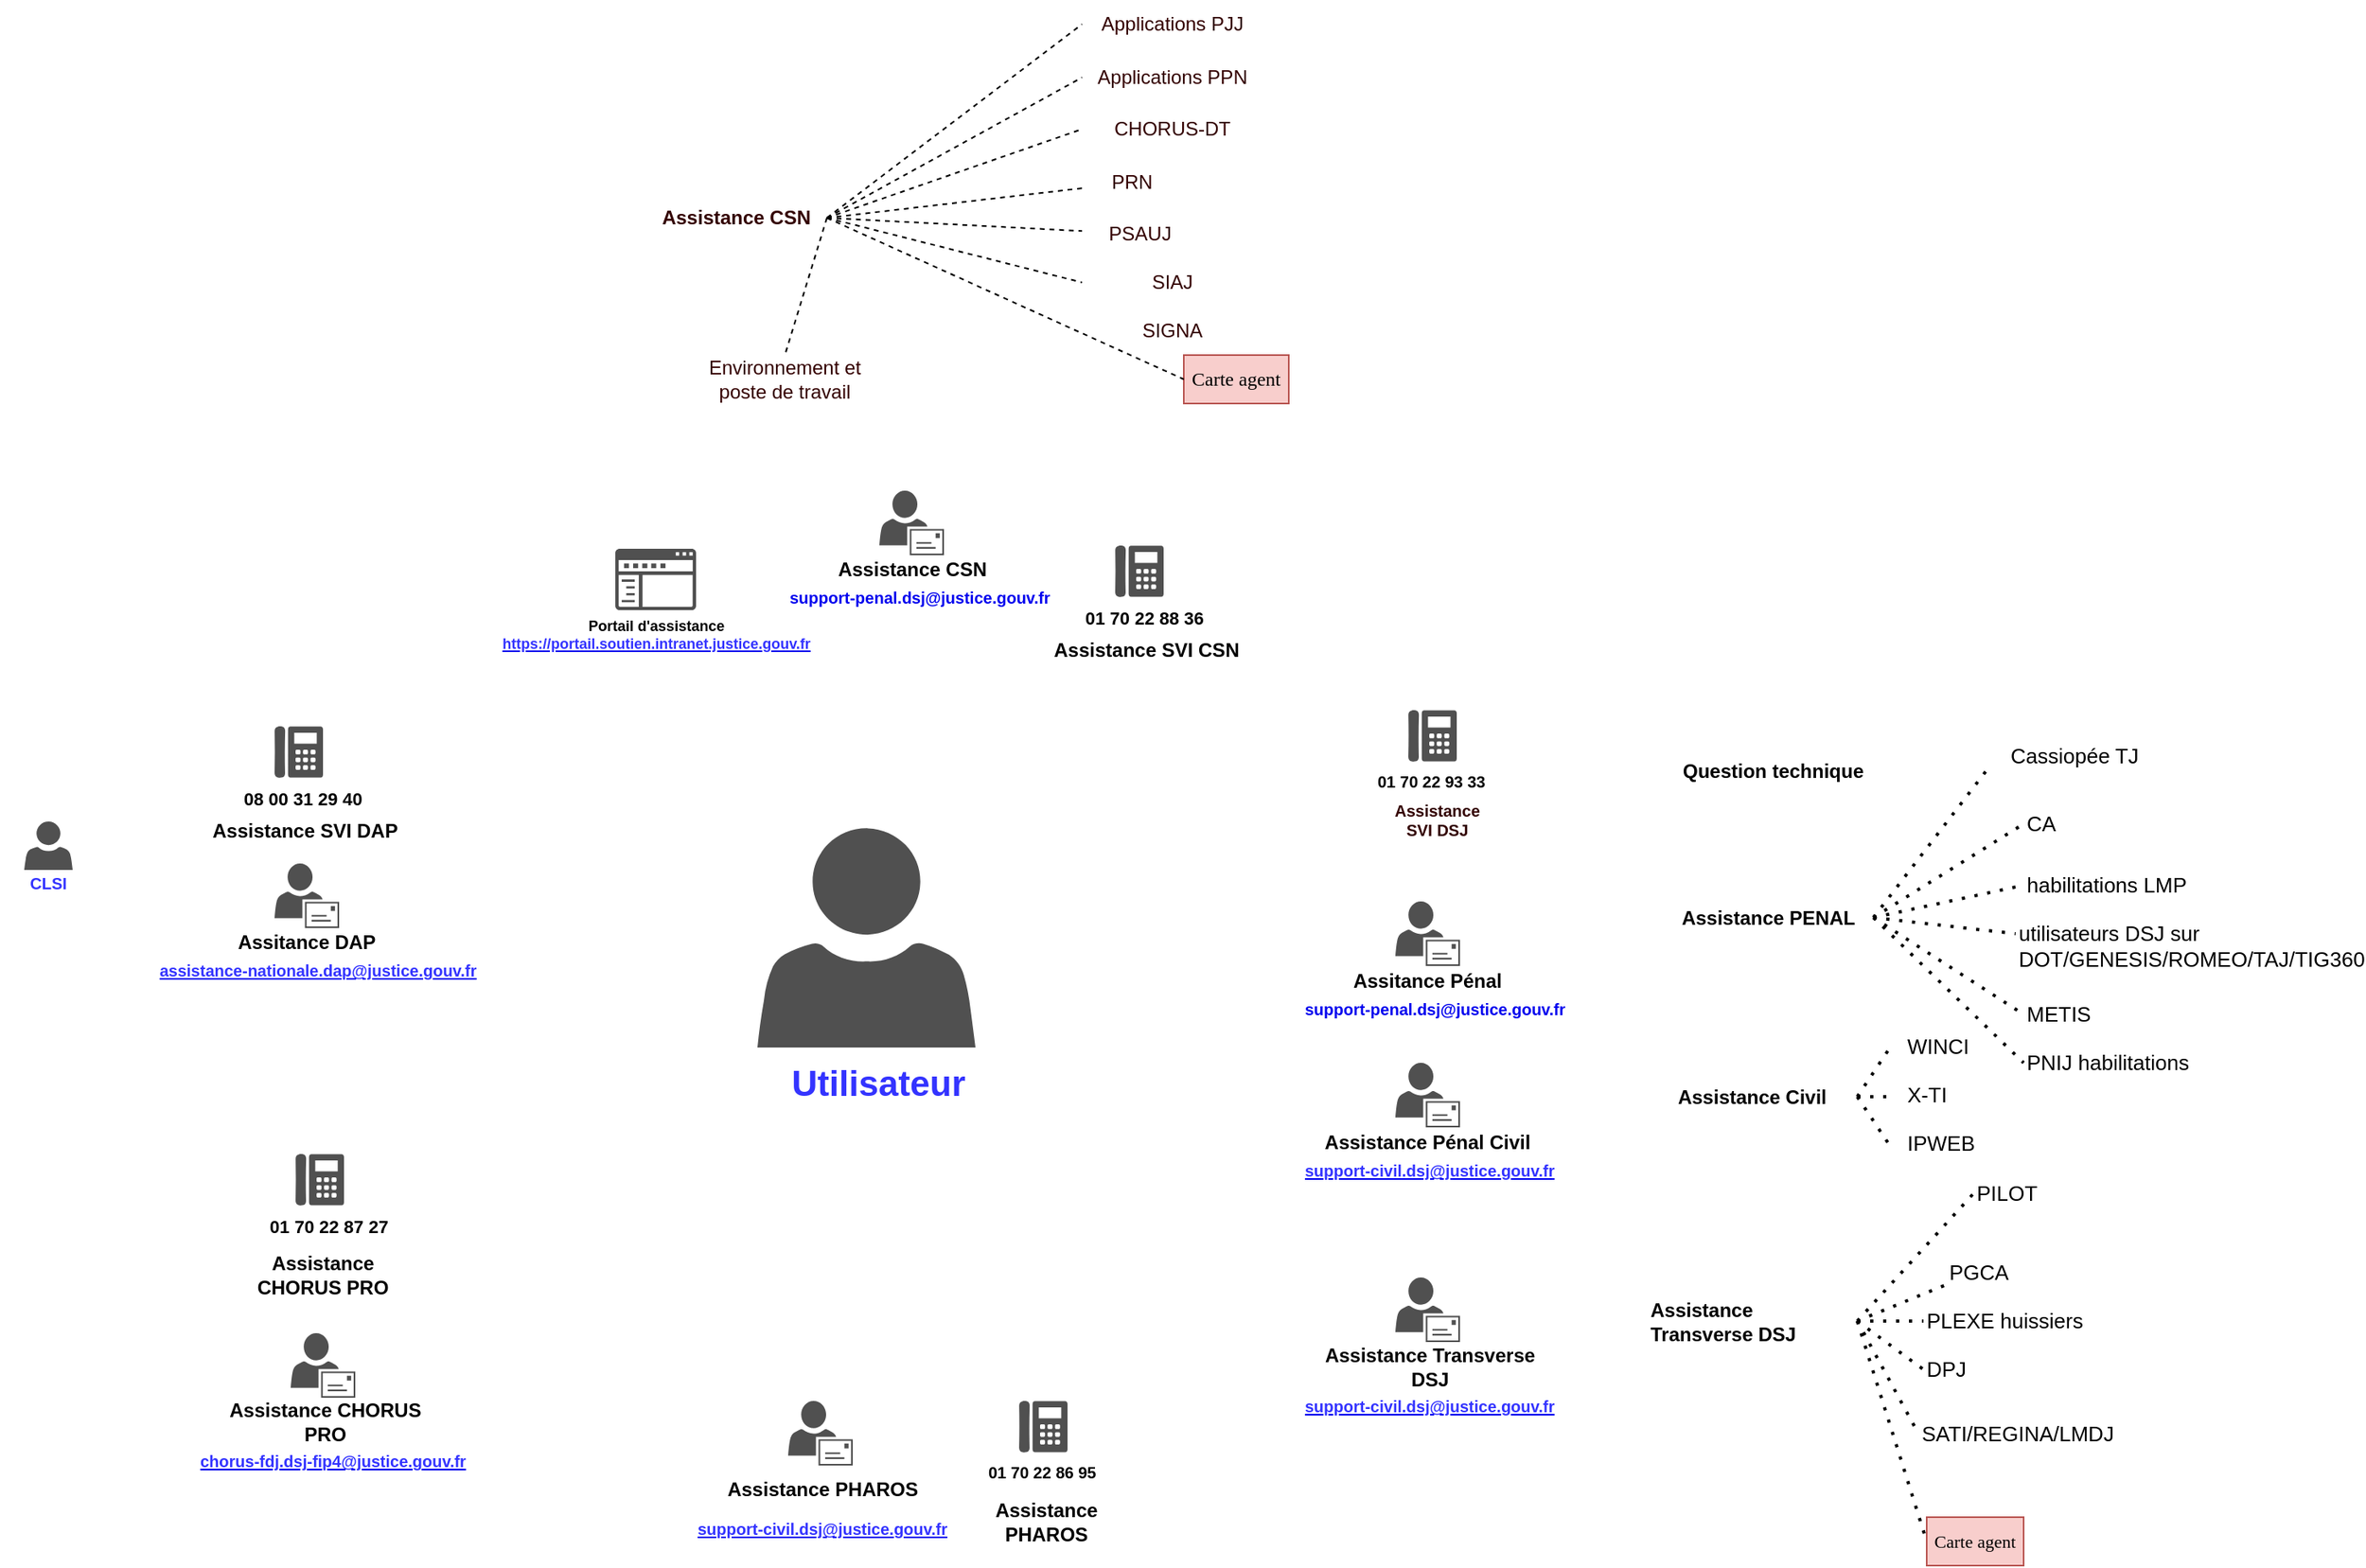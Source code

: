 <mxfile version="17.4.6" type="github" pages="2">
  <diagram id="-Vou4XUjeX-4hRBY_NBF" name="Les canaux de contact du support">
    <mxGraphModel dx="1499" dy="915" grid="1" gridSize="10" guides="1" tooltips="1" connect="1" arrows="1" fold="1" page="1" pageScale="1" pageWidth="1654" pageHeight="1169" math="0" shadow="0">
      <root>
        <mxCell id="0" />
        <mxCell id="1" parent="0" />
        <mxCell id="mwy_mCqO1SVTkrSg8BN7-1" value="Assistance PENAL" style="text;html=1;strokeColor=none;fillColor=none;align=center;verticalAlign=middle;whiteSpace=wrap;rounded=0;fontStyle=1" vertex="1" parent="1">
          <mxGeometry x="1180" y="563.5" width="130" height="30" as="geometry" />
        </mxCell>
        <mxCell id="mwy_mCqO1SVTkrSg8BN7-2" value="&lt;span style=&quot;color: rgb(0, 0, 0); font-family: arial, helvetica, sans-serif; font-size: 13px; font-style: normal; font-weight: 400; letter-spacing: normal; text-align: justify; text-indent: 0px; text-transform: none; word-spacing: 0px; background-color: rgb(255, 255, 255); display: inline; float: none;&quot;&gt;Cassiopée TJ&lt;/span&gt;" style="text;whiteSpace=wrap;html=1;" vertex="1" parent="1">
          <mxGeometry x="1393" y="463.5" width="100" height="30" as="geometry" />
        </mxCell>
        <mxCell id="mwy_mCqO1SVTkrSg8BN7-3" value="&lt;span style=&quot;color: rgb(0, 0, 0); font-family: arial, helvetica, sans-serif; font-size: 13px; font-style: normal; font-weight: 400; letter-spacing: normal; text-align: justify; text-indent: 0px; text-transform: none; word-spacing: 0px; background-color: rgb(255, 255, 255); display: inline; float: none;&quot;&gt;CA&lt;/span&gt;" style="text;whiteSpace=wrap;html=1;" vertex="1" parent="1">
          <mxGeometry x="1403" y="505.5" width="40" height="30" as="geometry" />
        </mxCell>
        <mxCell id="mwy_mCqO1SVTkrSg8BN7-4" value="" style="endArrow=none;dashed=1;html=1;dashPattern=1 3;strokeWidth=2;rounded=0;exitX=1;exitY=0.5;exitDx=0;exitDy=0;" edge="1" parent="1" source="mwy_mCqO1SVTkrSg8BN7-1">
          <mxGeometry width="50" height="50" relative="1" as="geometry">
            <mxPoint x="1343" y="613.5" as="sourcePoint" />
            <mxPoint x="1383" y="483.5" as="targetPoint" />
          </mxGeometry>
        </mxCell>
        <mxCell id="mwy_mCqO1SVTkrSg8BN7-5" value="" style="endArrow=none;dashed=1;html=1;dashPattern=1 3;strokeWidth=2;rounded=0;exitX=1;exitY=0.5;exitDx=0;exitDy=0;entryX=0;entryY=0.5;entryDx=0;entryDy=0;" edge="1" parent="1" source="mwy_mCqO1SVTkrSg8BN7-1" target="mwy_mCqO1SVTkrSg8BN7-3">
          <mxGeometry width="50" height="50" relative="1" as="geometry">
            <mxPoint x="1333" y="508.5" as="sourcePoint" />
            <mxPoint x="1393" y="493.5" as="targetPoint" />
          </mxGeometry>
        </mxCell>
        <mxCell id="mwy_mCqO1SVTkrSg8BN7-6" value="&lt;span style=&quot;color: rgb(0, 0, 0); font-family: arial, helvetica, sans-serif; font-size: 13px; font-style: normal; font-weight: 400; letter-spacing: normal; text-align: justify; text-indent: 0px; text-transform: none; word-spacing: 0px; background-color: rgb(255, 255, 255); display: inline; float: none;&quot;&gt;habilitations LMP&lt;/span&gt;" style="text;whiteSpace=wrap;html=1;" vertex="1" parent="1">
          <mxGeometry x="1403" y="543.5" width="120" height="30" as="geometry" />
        </mxCell>
        <mxCell id="mwy_mCqO1SVTkrSg8BN7-7" value="&lt;span style=&quot;color: rgb(0, 0, 0); font-family: arial, helvetica, sans-serif; font-size: 13px; font-style: normal; font-weight: 400; letter-spacing: normal; text-align: justify; text-indent: 0px; text-transform: none; word-spacing: 0px; background-color: rgb(255, 255, 255); display: inline; float: none;&quot;&gt;METIS&lt;/span&gt;" style="text;whiteSpace=wrap;html=1;" vertex="1" parent="1">
          <mxGeometry x="1403" y="623.5" width="70" height="30" as="geometry" />
        </mxCell>
        <mxCell id="mwy_mCqO1SVTkrSg8BN7-8" value="&lt;span style=&quot;color: rgb(0, 0, 0); font-family: arial, helvetica, sans-serif; font-size: 13px; font-style: normal; font-weight: 400; letter-spacing: normal; text-indent: 0px; text-transform: none; word-spacing: 0px; background-color: rgb(255, 255, 255); display: inline; float: none;&quot;&gt;utilisateurs DSJ sur DOT/GENESIS/ROMEO/TAJ/TIG360&lt;/span&gt;" style="text;whiteSpace=wrap;html=1;align=left;" vertex="1" parent="1">
          <mxGeometry x="1398" y="573.5" width="200" height="30" as="geometry" />
        </mxCell>
        <mxCell id="mwy_mCqO1SVTkrSg8BN7-9" value="&lt;span style=&quot;color: rgb(0, 0, 0); font-family: arial, helvetica, sans-serif; font-size: 13px; font-style: normal; font-weight: 400; letter-spacing: normal; text-align: justify; text-indent: 0px; text-transform: none; word-spacing: 0px; background-color: rgb(255, 255, 255); display: inline; float: none;&quot;&gt;PNIJ habilitations&lt;/span&gt;" style="text;whiteSpace=wrap;html=1;" vertex="1" parent="1">
          <mxGeometry x="1403" y="653.5" width="130" height="30" as="geometry" />
        </mxCell>
        <mxCell id="mwy_mCqO1SVTkrSg8BN7-10" value="" style="endArrow=none;dashed=1;html=1;dashPattern=1 3;strokeWidth=2;rounded=0;entryX=0;entryY=0.5;entryDx=0;entryDy=0;exitX=1;exitY=0.5;exitDx=0;exitDy=0;" edge="1" parent="1" source="mwy_mCqO1SVTkrSg8BN7-1" target="mwy_mCqO1SVTkrSg8BN7-6">
          <mxGeometry width="50" height="50" relative="1" as="geometry">
            <mxPoint x="1303" y="543.5" as="sourcePoint" />
            <mxPoint x="1413" y="530.5" as="targetPoint" />
          </mxGeometry>
        </mxCell>
        <mxCell id="mwy_mCqO1SVTkrSg8BN7-11" value="" style="endArrow=none;dashed=1;html=1;dashPattern=1 3;strokeWidth=2;rounded=0;entryX=0;entryY=0.5;entryDx=0;entryDy=0;exitX=1;exitY=0.5;exitDx=0;exitDy=0;" edge="1" parent="1" source="mwy_mCqO1SVTkrSg8BN7-1" target="mwy_mCqO1SVTkrSg8BN7-8">
          <mxGeometry width="50" height="50" relative="1" as="geometry">
            <mxPoint x="1320" y="538.5" as="sourcePoint" />
            <mxPoint x="1413" y="568.5" as="targetPoint" />
          </mxGeometry>
        </mxCell>
        <mxCell id="mwy_mCqO1SVTkrSg8BN7-12" value="" style="endArrow=none;dashed=1;html=1;dashPattern=1 3;strokeWidth=2;rounded=0;entryX=0;entryY=0.5;entryDx=0;entryDy=0;exitX=1;exitY=0.5;exitDx=0;exitDy=0;" edge="1" parent="1" source="mwy_mCqO1SVTkrSg8BN7-1" target="mwy_mCqO1SVTkrSg8BN7-7">
          <mxGeometry width="50" height="50" relative="1" as="geometry">
            <mxPoint x="1330" y="548.5" as="sourcePoint" />
            <mxPoint x="1423" y="578.5" as="targetPoint" />
          </mxGeometry>
        </mxCell>
        <mxCell id="mwy_mCqO1SVTkrSg8BN7-13" value="" style="endArrow=none;dashed=1;html=1;dashPattern=1 3;strokeWidth=2;rounded=0;entryX=0;entryY=0.5;entryDx=0;entryDy=0;exitX=1;exitY=0.5;exitDx=0;exitDy=0;" edge="1" parent="1" source="mwy_mCqO1SVTkrSg8BN7-1" target="mwy_mCqO1SVTkrSg8BN7-9">
          <mxGeometry width="50" height="50" relative="1" as="geometry">
            <mxPoint x="1313" y="533.5" as="sourcePoint" />
            <mxPoint x="1433" y="588.5" as="targetPoint" />
          </mxGeometry>
        </mxCell>
        <mxCell id="mwy_mCqO1SVTkrSg8BN7-17" value="" style="group" vertex="1" connectable="0" parent="1">
          <mxGeometry x="956" y="568.5" width="170" height="84" as="geometry" />
        </mxCell>
        <mxCell id="mwy_mCqO1SVTkrSg8BN7-18" value="" style="sketch=0;pointerEvents=1;shadow=0;dashed=0;html=1;strokeColor=none;fillColor=#505050;labelPosition=center;verticalLabelPosition=bottom;verticalAlign=top;outlineConnect=0;align=center;shape=mxgraph.office.users.mail_user;" vertex="1" parent="mwy_mCqO1SVTkrSg8BN7-17">
          <mxGeometry x="58" width="40" height="40" as="geometry" />
        </mxCell>
        <mxCell id="mwy_mCqO1SVTkrSg8BN7-19" value="Assitance Pénal" style="text;html=1;strokeColor=none;fillColor=none;align=center;verticalAlign=middle;whiteSpace=wrap;rounded=0;fontStyle=1" vertex="1" parent="mwy_mCqO1SVTkrSg8BN7-17">
          <mxGeometry x="13" y="34" width="130" height="30" as="geometry" />
        </mxCell>
        <mxCell id="mwy_mCqO1SVTkrSg8BN7-20" value="&lt;a href=&quot;mailto:support-penal.dsj@justice.gouv.fr&quot; style=&quot;padding: 0px ; margin: 0px ; text-decoration: none ; font-family: &amp;quot;arial&amp;quot; , &amp;quot;helvetica&amp;quot; , sans-serif ; font-size: 10px ; font-style: normal ; letter-spacing: normal ; text-align: justify ; text-indent: 0px ; text-transform: none ; word-spacing: 0px ; background-color: rgb(255 , 255 , 255)&quot;&gt;support-penal.dsj@justice.gouv.fr&lt;/a&gt;" style="text;whiteSpace=wrap;html=1;fontSize=10;fontStyle=1;fontColor=#330000;" vertex="1" parent="mwy_mCqO1SVTkrSg8BN7-17">
          <mxGeometry y="54" width="170" height="30" as="geometry" />
        </mxCell>
        <mxCell id="mwy_mCqO1SVTkrSg8BN7-21" value="" style="group" vertex="1" connectable="0" parent="1">
          <mxGeometry x="956" y="668.5" width="170" height="84" as="geometry" />
        </mxCell>
        <mxCell id="mwy_mCqO1SVTkrSg8BN7-22" value="" style="sketch=0;pointerEvents=1;shadow=0;dashed=0;html=1;strokeColor=none;fillColor=#505050;labelPosition=center;verticalLabelPosition=bottom;verticalAlign=top;outlineConnect=0;align=center;shape=mxgraph.office.users.mail_user;" vertex="1" parent="mwy_mCqO1SVTkrSg8BN7-21">
          <mxGeometry x="58" width="40" height="40" as="geometry" />
        </mxCell>
        <mxCell id="mwy_mCqO1SVTkrSg8BN7-23" value="Assistance Pénal Civil" style="text;html=1;strokeColor=none;fillColor=none;align=center;verticalAlign=middle;whiteSpace=wrap;rounded=0;fontStyle=1" vertex="1" parent="mwy_mCqO1SVTkrSg8BN7-21">
          <mxGeometry x="13" y="34" width="130" height="30" as="geometry" />
        </mxCell>
        <mxCell id="mwy_mCqO1SVTkrSg8BN7-24" value="&lt;a href=&quot;mailto:support-civil.dsj@justice.gouv.fr&quot; style=&quot;padding: 0px ; margin: 0px ; font-family: &amp;#34;arial&amp;#34; , &amp;#34;helvetica&amp;#34; , sans-serif ; text-align: justify ; background-color: rgb(255 , 255 , 255)&quot;&gt;&lt;font style=&quot;font-size: 10px&quot; color=&quot;#3333ff&quot;&gt;support-civil.dsj@justice.gouv.fr&lt;/font&gt;&lt;/a&gt;" style="text;whiteSpace=wrap;html=1;fontSize=10;fontStyle=1;fontColor=#330000;" vertex="1" parent="mwy_mCqO1SVTkrSg8BN7-21">
          <mxGeometry y="54" width="170" height="30" as="geometry" />
        </mxCell>
        <mxCell id="mwy_mCqO1SVTkrSg8BN7-36" value="Assistance Transverse DSJ" style="text;html=1;strokeColor=none;fillColor=none;align=left;verticalAlign=middle;whiteSpace=wrap;rounded=0;fontStyle=1" vertex="1" parent="1">
          <mxGeometry x="1170" y="813.5" width="130" height="30" as="geometry" />
        </mxCell>
        <mxCell id="mwy_mCqO1SVTkrSg8BN7-37" value="&lt;span style=&quot;color: rgb(0 , 0 , 0) ; font-family: &amp;#34;arial&amp;#34; , &amp;#34;helvetica&amp;#34; , sans-serif ; font-size: 13px ; font-style: normal ; font-weight: 400 ; letter-spacing: normal ; text-align: justify ; text-indent: 0px ; text-transform: none ; word-spacing: 0px ; background-color: rgb(255 , 255 , 255) ; display: inline ; float: none&quot;&gt;PILOT&lt;/span&gt;" style="text;whiteSpace=wrap;html=1;fontSize=11;fontColor=#3333FF;" vertex="1" parent="1">
          <mxGeometry x="1371.5" y="735" width="94" height="30" as="geometry" />
        </mxCell>
        <mxCell id="mwy_mCqO1SVTkrSg8BN7-38" value="&lt;span style=&quot;color: rgb(0, 0, 0); font-family: arial, helvetica, sans-serif; font-size: 13px; font-style: normal; font-weight: 400; letter-spacing: normal; text-indent: 0px; text-transform: none; word-spacing: 0px; background-color: rgb(255, 255, 255); display: inline; float: none;&quot;&gt;PGCA&lt;/span&gt;" style="text;whiteSpace=wrap;html=1;fontSize=11;fontColor=#3333FF;align=left;" vertex="1" parent="1">
          <mxGeometry x="1355" y="783.5" width="55" height="30" as="geometry" />
        </mxCell>
        <mxCell id="mwy_mCqO1SVTkrSg8BN7-39" value="&lt;span style=&quot;color: rgb(0, 0, 0); font-family: arial, helvetica, sans-serif; font-size: 13px; font-style: normal; font-weight: 400; letter-spacing: normal; text-indent: 0px; text-transform: none; word-spacing: 0px; background-color: rgb(255, 255, 255); display: inline; float: none;&quot;&gt;PLEXE huissiers&lt;/span&gt;" style="text;whiteSpace=wrap;html=1;fontSize=11;fontColor=#3333FF;align=left;" vertex="1" parent="1">
          <mxGeometry x="1341" y="813.5" width="177" height="30" as="geometry" />
        </mxCell>
        <mxCell id="mwy_mCqO1SVTkrSg8BN7-40" value="&lt;span style=&quot;color: rgb(0, 0, 0); font-family: arial, helvetica, sans-serif; font-size: 13px; font-style: normal; font-weight: 400; letter-spacing: normal; text-indent: 0px; text-transform: none; word-spacing: 0px; background-color: rgb(255, 255, 255); display: inline; float: none;&quot;&gt;DPJ&lt;/span&gt;" style="text;whiteSpace=wrap;html=1;fontSize=11;fontColor=#3333FF;align=left;" vertex="1" parent="1">
          <mxGeometry x="1341" y="843.5" width="104" height="30" as="geometry" />
        </mxCell>
        <mxCell id="mwy_mCqO1SVTkrSg8BN7-41" value="&lt;span style=&quot;color: rgb(0, 0, 0); font-family: arial, helvetica, sans-serif; font-size: 13px; font-style: normal; font-weight: 400; letter-spacing: normal; text-indent: 0px; text-transform: none; word-spacing: 0px; background-color: rgb(255, 255, 255); display: inline; float: none;&quot;&gt;SATI/REGINA/LMDJ&lt;/span&gt;" style="text;whiteSpace=wrap;html=1;fontSize=11;fontColor=#3333FF;align=left;" vertex="1" parent="1">
          <mxGeometry x="1338" y="883.5" width="137" height="30" as="geometry" />
        </mxCell>
        <mxCell id="mwy_mCqO1SVTkrSg8BN7-42" value="" style="endArrow=none;dashed=1;html=1;dashPattern=1 3;strokeWidth=2;rounded=0;entryX=0;entryY=0.5;entryDx=0;entryDy=0;exitX=1;exitY=0.5;exitDx=0;exitDy=0;align=left;" edge="1" parent="1" source="mwy_mCqO1SVTkrSg8BN7-36" target="mwy_mCqO1SVTkrSg8BN7-37">
          <mxGeometry width="50" height="50" relative="1" as="geometry">
            <mxPoint x="1285" y="638.5" as="sourcePoint" />
            <mxPoint x="1341.0" y="758.5" as="targetPoint" />
          </mxGeometry>
        </mxCell>
        <mxCell id="mwy_mCqO1SVTkrSg8BN7-43" value="" style="endArrow=none;dashed=1;html=1;dashPattern=1 3;strokeWidth=2;rounded=0;entryX=0;entryY=0.75;entryDx=0;entryDy=0;exitX=1;exitY=0.5;exitDx=0;exitDy=0;align=left;" edge="1" parent="1" source="mwy_mCqO1SVTkrSg8BN7-36" target="mwy_mCqO1SVTkrSg8BN7-38">
          <mxGeometry width="50" height="50" relative="1" as="geometry">
            <mxPoint x="1310" y="828.5" as="sourcePoint" />
            <mxPoint x="1351" y="768.5" as="targetPoint" />
          </mxGeometry>
        </mxCell>
        <mxCell id="mwy_mCqO1SVTkrSg8BN7-44" value="" style="endArrow=none;dashed=1;html=1;dashPattern=1 3;strokeWidth=2;rounded=0;entryX=0;entryY=0.5;entryDx=0;entryDy=0;exitX=1;exitY=0.5;exitDx=0;exitDy=0;align=left;" edge="1" parent="1" source="mwy_mCqO1SVTkrSg8BN7-36" target="mwy_mCqO1SVTkrSg8BN7-39">
          <mxGeometry width="50" height="50" relative="1" as="geometry">
            <mxPoint x="1310" y="828.5" as="sourcePoint" />
            <mxPoint x="1341" y="828.5" as="targetPoint" />
          </mxGeometry>
        </mxCell>
        <mxCell id="mwy_mCqO1SVTkrSg8BN7-45" value="" style="endArrow=none;dashed=1;html=1;dashPattern=1 3;strokeWidth=2;rounded=0;entryX=0;entryY=0.5;entryDx=0;entryDy=0;exitX=1;exitY=0.5;exitDx=0;exitDy=0;align=left;" edge="1" parent="1" source="mwy_mCqO1SVTkrSg8BN7-36" target="mwy_mCqO1SVTkrSg8BN7-40">
          <mxGeometry width="50" height="50" relative="1" as="geometry">
            <mxPoint x="1320" y="838.5" as="sourcePoint" />
            <mxPoint x="1361" y="816" as="targetPoint" />
          </mxGeometry>
        </mxCell>
        <mxCell id="mwy_mCqO1SVTkrSg8BN7-46" value="" style="endArrow=none;dashed=1;html=1;dashPattern=1 3;strokeWidth=2;rounded=0;entryX=0;entryY=0.5;entryDx=0;entryDy=0;exitX=1;exitY=0.5;exitDx=0;exitDy=0;align=left;" edge="1" parent="1" source="mwy_mCqO1SVTkrSg8BN7-36" target="mwy_mCqO1SVTkrSg8BN7-41">
          <mxGeometry width="50" height="50" relative="1" as="geometry">
            <mxPoint x="1330" y="848.5" as="sourcePoint" />
            <mxPoint x="1371" y="826" as="targetPoint" />
          </mxGeometry>
        </mxCell>
        <mxCell id="mwy_mCqO1SVTkrSg8BN7-47" value="Assistance &lt;br&gt;PHAROS" style="text;html=1;strokeColor=none;fillColor=none;align=center;verticalAlign=middle;whiteSpace=wrap;rounded=0;fontStyle=1" vertex="1" parent="1">
          <mxGeometry x="733" y="938" width="130" height="30" as="geometry" />
        </mxCell>
        <mxCell id="mwy_mCqO1SVTkrSg8BN7-62" value="" style="group" vertex="1" connectable="0" parent="1">
          <mxGeometry x="760" y="878" width="80" height="50" as="geometry" />
        </mxCell>
        <mxCell id="mwy_mCqO1SVTkrSg8BN7-63" value="" style="sketch=0;pointerEvents=1;shadow=0;dashed=0;html=1;strokeColor=none;fillColor=#505050;labelPosition=center;verticalLabelPosition=bottom;verticalAlign=top;outlineConnect=0;align=center;shape=mxgraph.office.devices.phone_digital;" vertex="1" parent="mwy_mCqO1SVTkrSg8BN7-62">
          <mxGeometry x="21" width="30" height="32" as="geometry" />
        </mxCell>
        <mxCell id="mwy_mCqO1SVTkrSg8BN7-64" value="&lt;div style=&quot;text-align: center&quot;&gt;&lt;span style=&quot;background-color: rgb(255 , 255 , 255) ; font-family: &amp;#34;arial&amp;#34; , &amp;#34;helvetica&amp;#34; , sans-serif&quot;&gt;01 70 22 86 95&lt;/span&gt;&lt;/div&gt;" style="text;whiteSpace=wrap;html=1;fontSize=10;fontStyle=1" vertex="1" parent="mwy_mCqO1SVTkrSg8BN7-62">
          <mxGeometry y="32" width="80" height="18" as="geometry" />
        </mxCell>
        <mxCell id="mwy_mCqO1SVTkrSg8BN7-66" value="" style="group" vertex="1" connectable="0" parent="1">
          <mxGeometry x="269" y="460" width="130" height="90" as="geometry" />
        </mxCell>
        <mxCell id="mwy_mCqO1SVTkrSg8BN7-33" value="" style="group" vertex="1" connectable="0" parent="mwy_mCqO1SVTkrSg8BN7-66">
          <mxGeometry x="30" width="80" height="50" as="geometry" />
        </mxCell>
        <mxCell id="mwy_mCqO1SVTkrSg8BN7-34" value="" style="sketch=0;pointerEvents=1;shadow=0;dashed=0;html=1;strokeColor=none;fillColor=#505050;labelPosition=center;verticalLabelPosition=bottom;verticalAlign=top;outlineConnect=0;align=center;shape=mxgraph.office.devices.phone_digital;" vertex="1" parent="mwy_mCqO1SVTkrSg8BN7-33">
          <mxGeometry x="21" width="30" height="32" as="geometry" />
        </mxCell>
        <mxCell id="mwy_mCqO1SVTkrSg8BN7-35" value="&lt;strong style=&quot;padding: 0px ; margin: 0px ; font-family: &amp;#34;arial&amp;#34; , &amp;#34;helvetica&amp;#34; , sans-serif ; text-align: justify ; background-color: rgb(255 , 255 , 255)&quot;&gt;&lt;font style=&quot;font-size: 11px&quot;&gt;08 00 31 29 40&lt;/font&gt;&lt;/strong&gt;" style="text;whiteSpace=wrap;html=1;fontSize=10;fontStyle=1" vertex="1" parent="mwy_mCqO1SVTkrSg8BN7-33">
          <mxGeometry y="32" width="80" height="18" as="geometry" />
        </mxCell>
        <mxCell id="mwy_mCqO1SVTkrSg8BN7-65" value="Assistance SVI DAP" style="text;html=1;strokeColor=none;fillColor=none;align=center;verticalAlign=middle;whiteSpace=wrap;rounded=0;fontStyle=1" vertex="1" parent="mwy_mCqO1SVTkrSg8BN7-66">
          <mxGeometry x="5" y="50" width="130" height="30" as="geometry" />
        </mxCell>
        <mxCell id="mwy_mCqO1SVTkrSg8BN7-68" value="" style="group" vertex="1" connectable="0" parent="1">
          <mxGeometry x="1001" y="450" width="80" height="83" as="geometry" />
        </mxCell>
        <mxCell id="mwy_mCqO1SVTkrSg8BN7-14" value="" style="group" vertex="1" connectable="0" parent="mwy_mCqO1SVTkrSg8BN7-68">
          <mxGeometry width="80" height="50" as="geometry" />
        </mxCell>
        <mxCell id="mwy_mCqO1SVTkrSg8BN7-15" value="" style="sketch=0;pointerEvents=1;shadow=0;dashed=0;html=1;strokeColor=none;fillColor=#505050;labelPosition=center;verticalLabelPosition=bottom;verticalAlign=top;outlineConnect=0;align=center;shape=mxgraph.office.devices.phone_digital;" vertex="1" parent="mwy_mCqO1SVTkrSg8BN7-14">
          <mxGeometry x="21" width="30" height="32" as="geometry" />
        </mxCell>
        <mxCell id="mwy_mCqO1SVTkrSg8BN7-16" value="&lt;span style=&quot;color: rgb(0, 0, 0); font-family: arial, helvetica, sans-serif; font-size: 10px; font-style: normal; letter-spacing: normal; text-align: justify; text-indent: 0px; text-transform: none; word-spacing: 0px; background-color: rgb(255, 255, 255); display: inline; float: none;&quot;&gt;01 70 22 93 33&lt;/span&gt;" style="text;whiteSpace=wrap;html=1;fontSize=10;fontStyle=1" vertex="1" parent="mwy_mCqO1SVTkrSg8BN7-14">
          <mxGeometry y="32" width="80" height="18" as="geometry" />
        </mxCell>
        <mxCell id="mwy_mCqO1SVTkrSg8BN7-67" value="Assistance SVI DSJ" style="text;html=1;strokeColor=none;fillColor=none;align=center;verticalAlign=middle;whiteSpace=wrap;rounded=0;fontSize=10;fontColor=#330000;fontStyle=1" vertex="1" parent="mwy_mCqO1SVTkrSg8BN7-68">
          <mxGeometry x="9" y="53" width="60" height="30" as="geometry" />
        </mxCell>
        <mxCell id="mwy_mCqO1SVTkrSg8BN7-74" value="" style="group" vertex="1" connectable="0" parent="1">
          <mxGeometry x="956" y="801.5" width="170" height="97" as="geometry" />
        </mxCell>
        <mxCell id="mwy_mCqO1SVTkrSg8BN7-57" value="" style="sketch=0;pointerEvents=1;shadow=0;dashed=0;html=1;strokeColor=none;fillColor=#505050;labelPosition=center;verticalLabelPosition=bottom;verticalAlign=top;outlineConnect=0;align=center;shape=mxgraph.office.users.mail_user;" vertex="1" parent="mwy_mCqO1SVTkrSg8BN7-74">
          <mxGeometry x="58" width="40" height="40" as="geometry" />
        </mxCell>
        <mxCell id="mwy_mCqO1SVTkrSg8BN7-58" value="Assistance Transverse DSJ" style="text;html=1;strokeColor=none;fillColor=none;align=center;verticalAlign=middle;whiteSpace=wrap;rounded=0;fontStyle=1" vertex="1" parent="mwy_mCqO1SVTkrSg8BN7-74">
          <mxGeometry x="6" y="40" width="147" height="30" as="geometry" />
        </mxCell>
        <mxCell id="mwy_mCqO1SVTkrSg8BN7-59" value="&lt;a href=&quot;mailto:support-civil.dsj@justice.gouv.fr&quot; style=&quot;padding: 0px ; margin: 0px ; font-family: &amp;quot;arial&amp;quot; , &amp;quot;helvetica&amp;quot; , sans-serif ; text-align: justify ; background-color: rgb(255 , 255 , 255)&quot;&gt;&lt;font style=&quot;font-size: 10px&quot; color=&quot;#3333ff&quot;&gt;support-civil.dsj@justice.gouv.fr&lt;/font&gt;&lt;/a&gt;" style="text;whiteSpace=wrap;html=1;fontSize=10;fontStyle=1;fontColor=#330000;" vertex="1" parent="mwy_mCqO1SVTkrSg8BN7-74">
          <mxGeometry y="67" width="170" height="30" as="geometry" />
        </mxCell>
        <mxCell id="mwy_mCqO1SVTkrSg8BN7-81" value="" style="group" vertex="1" connectable="0" parent="1">
          <mxGeometry x="580" y="878" width="170" height="97" as="geometry" />
        </mxCell>
        <mxCell id="mwy_mCqO1SVTkrSg8BN7-82" value="" style="sketch=0;pointerEvents=1;shadow=0;dashed=0;html=1;strokeColor=none;fillColor=#505050;labelPosition=center;verticalLabelPosition=bottom;verticalAlign=top;outlineConnect=0;align=center;shape=mxgraph.office.users.mail_user;" vertex="1" parent="mwy_mCqO1SVTkrSg8BN7-81">
          <mxGeometry x="58" width="40" height="40" as="geometry" />
        </mxCell>
        <mxCell id="mwy_mCqO1SVTkrSg8BN7-83" value="Assistance PHAROS" style="text;html=1;strokeColor=none;fillColor=none;align=center;verticalAlign=middle;whiteSpace=wrap;rounded=0;fontStyle=1" vertex="1" parent="mwy_mCqO1SVTkrSg8BN7-81">
          <mxGeometry x="6" y="40" width="147" height="30" as="geometry" />
        </mxCell>
        <mxCell id="mwy_mCqO1SVTkrSg8BN7-84" value="&lt;a href=&quot;mailto:support-civil.dsj@justice.gouv.fr&quot; style=&quot;padding: 0px ; margin: 0px ; font-family: &amp;quot;arial&amp;quot; , &amp;quot;helvetica&amp;quot; , sans-serif ; text-align: justify ; background-color: rgb(255 , 255 , 255)&quot;&gt;&lt;font style=&quot;font-size: 10px&quot; color=&quot;#3333ff&quot;&gt;support-civil.dsj@justice.gouv.fr&lt;/font&gt;&lt;/a&gt;" style="text;whiteSpace=wrap;html=1;fontSize=10;fontStyle=1;fontColor=#330000;" vertex="1" parent="mwy_mCqO1SVTkrSg8BN7-81">
          <mxGeometry y="67" width="170" height="30" as="geometry" />
        </mxCell>
        <mxCell id="mwy_mCqO1SVTkrSg8BN7-85" value="Assistance &lt;br&gt;CHORUS PRO" style="text;html=1;strokeColor=none;fillColor=none;align=center;verticalAlign=middle;whiteSpace=wrap;rounded=0;fontStyle=1" vertex="1" parent="1">
          <mxGeometry x="285" y="785" width="130" height="30" as="geometry" />
        </mxCell>
        <mxCell id="mwy_mCqO1SVTkrSg8BN7-86" value="" style="group" vertex="1" connectable="0" parent="1">
          <mxGeometry x="312" y="725" width="80" height="50" as="geometry" />
        </mxCell>
        <mxCell id="mwy_mCqO1SVTkrSg8BN7-87" value="" style="sketch=0;pointerEvents=1;shadow=0;dashed=0;html=1;strokeColor=none;fillColor=#505050;labelPosition=center;verticalLabelPosition=bottom;verticalAlign=top;outlineConnect=0;align=center;shape=mxgraph.office.devices.phone_digital;" vertex="1" parent="mwy_mCqO1SVTkrSg8BN7-86">
          <mxGeometry x="21" width="30" height="32" as="geometry" />
        </mxCell>
        <mxCell id="mwy_mCqO1SVTkrSg8BN7-88" value="&lt;div style=&quot;text-align: center&quot;&gt;&lt;span style=&quot;font-family: &amp;#34;arial&amp;#34; , &amp;#34;helvetica&amp;#34; , sans-serif ; text-align: justify ; background-color: rgb(255 , 255 , 255)&quot;&gt;&lt;font style=&quot;font-size: 11px&quot;&gt;&amp;nbsp;01 70 22 87 27&lt;/font&gt;&lt;/span&gt;&lt;br&gt;&lt;/div&gt;" style="text;whiteSpace=wrap;html=1;fontSize=10;fontStyle=1" vertex="1" parent="mwy_mCqO1SVTkrSg8BN7-86">
          <mxGeometry y="32" width="80" height="18" as="geometry" />
        </mxCell>
        <mxCell id="mwy_mCqO1SVTkrSg8BN7-89" value="" style="group" vertex="1" connectable="0" parent="1">
          <mxGeometry x="272" y="836" width="170" height="97" as="geometry" />
        </mxCell>
        <mxCell id="mwy_mCqO1SVTkrSg8BN7-90" value="" style="sketch=0;pointerEvents=1;shadow=0;dashed=0;html=1;strokeColor=none;fillColor=#505050;labelPosition=center;verticalLabelPosition=bottom;verticalAlign=top;outlineConnect=0;align=center;shape=mxgraph.office.users.mail_user;" vertex="1" parent="mwy_mCqO1SVTkrSg8BN7-89">
          <mxGeometry x="58" width="40" height="40" as="geometry" />
        </mxCell>
        <mxCell id="mwy_mCqO1SVTkrSg8BN7-91" value="Assistance CHORUS PRO" style="text;html=1;strokeColor=none;fillColor=none;align=center;verticalAlign=middle;whiteSpace=wrap;rounded=0;fontStyle=1" vertex="1" parent="mwy_mCqO1SVTkrSg8BN7-89">
          <mxGeometry x="6" y="40" width="147" height="30" as="geometry" />
        </mxCell>
        <mxCell id="mwy_mCqO1SVTkrSg8BN7-92" value="&lt;a href=&quot;mailto:chorus-fdj.dsj-fip4@justice.gouv.fr&quot; style=&quot;padding: 0px ; margin: 0px ; font-family: &amp;#34;arial&amp;#34; , &amp;#34;helvetica&amp;#34; , sans-serif ; text-align: justify ; background-color: rgb(255 , 255 , 255)&quot;&gt;&lt;font style=&quot;font-size: 10px&quot; color=&quot;#3333ff&quot;&gt;chorus-fdj.dsj-fip4@justice.gouv.fr&lt;/font&gt;&lt;/a&gt;" style="text;whiteSpace=wrap;html=1;fontSize=10;fontStyle=1;fontColor=#330000;" vertex="1" parent="mwy_mCqO1SVTkrSg8BN7-89">
          <mxGeometry y="67" width="170" height="30" as="geometry" />
        </mxCell>
        <mxCell id="3A2ubODY8YWS0dt1VzzE-1" value="" style="group" vertex="1" connectable="0" parent="1">
          <mxGeometry x="789.5" y="348" width="130" height="90" as="geometry" />
        </mxCell>
        <mxCell id="3A2ubODY8YWS0dt1VzzE-2" value="" style="group" vertex="1" connectable="0" parent="3A2ubODY8YWS0dt1VzzE-1">
          <mxGeometry x="30" width="80" height="50" as="geometry" />
        </mxCell>
        <mxCell id="3A2ubODY8YWS0dt1VzzE-3" value="" style="sketch=0;pointerEvents=1;shadow=0;dashed=0;html=1;strokeColor=none;fillColor=#505050;labelPosition=center;verticalLabelPosition=bottom;verticalAlign=top;outlineConnect=0;align=center;shape=mxgraph.office.devices.phone_digital;" vertex="1" parent="3A2ubODY8YWS0dt1VzzE-2">
          <mxGeometry x="21" width="30" height="32" as="geometry" />
        </mxCell>
        <mxCell id="3A2ubODY8YWS0dt1VzzE-4" value="&lt;span style=&quot;font-family: &amp;#34;arial&amp;#34; , &amp;#34;helvetica&amp;#34; , sans-serif ; text-align: justify ; background-color: rgb(255 , 255 , 255)&quot;&gt;&lt;font style=&quot;font-size: 11px&quot;&gt;01 70 22 88 36&lt;/font&gt;&lt;/span&gt;" style="text;whiteSpace=wrap;html=1;fontSize=10;fontStyle=1" vertex="1" parent="3A2ubODY8YWS0dt1VzzE-2">
          <mxGeometry y="32" width="80" height="18" as="geometry" />
        </mxCell>
        <mxCell id="3A2ubODY8YWS0dt1VzzE-5" value="Assistance SVI CSN" style="text;html=1;strokeColor=none;fillColor=none;align=center;verticalAlign=middle;whiteSpace=wrap;rounded=0;fontStyle=1" vertex="1" parent="3A2ubODY8YWS0dt1VzzE-1">
          <mxGeometry x="5" y="50" width="130" height="30" as="geometry" />
        </mxCell>
        <mxCell id="3A2ubODY8YWS0dt1VzzE-7" value="" style="sketch=0;pointerEvents=1;shadow=0;dashed=0;html=1;strokeColor=none;labelPosition=center;verticalLabelPosition=bottom;verticalAlign=top;align=center;fillColor=#505050;shape=mxgraph.mscae.intune.company_portal;labelBackgroundColor=none;labelBorderColor=none;fontSize=9;fontColor=default;" vertex="1" parent="1">
          <mxGeometry x="531" y="350" width="50" height="38" as="geometry" />
        </mxCell>
        <mxCell id="PWsLezHiM5fAyNB-HMW1-1" value="Portail d&#39;assistance&lt;br&gt;&lt;a href=&quot;https://portail.soutien.intranet.justice.gouv.fr/&quot; style=&quot;padding: 0px ; margin: 0px ; font-family: &amp;#34;arial&amp;#34; , &amp;#34;helvetica&amp;#34; , sans-serif ; text-align: justify ; background-color: rgb(255 , 255 , 255)&quot;&gt;&lt;font style=&quot;font-size: 9px&quot; color=&quot;#3333ff&quot;&gt;https://portail.soutien.intranet.justice.gouv.fr&lt;/font&gt;&lt;/a&gt;" style="text;html=1;strokeColor=none;fillColor=none;align=center;verticalAlign=middle;whiteSpace=wrap;rounded=0;labelBackgroundColor=none;labelBorderColor=none;fontSize=9;fontColor=default;fontStyle=1" vertex="1" parent="1">
          <mxGeometry x="498.5" y="388" width="115" height="30" as="geometry" />
        </mxCell>
        <mxCell id="JYlbJmpT0q_dsFdhmDhw-1" value="" style="group" vertex="1" connectable="0" parent="1">
          <mxGeometry x="636.5" y="314" width="170" height="84" as="geometry" />
        </mxCell>
        <mxCell id="JYlbJmpT0q_dsFdhmDhw-2" value="" style="sketch=0;pointerEvents=1;shadow=0;dashed=0;html=1;strokeColor=none;fillColor=#505050;labelPosition=center;verticalLabelPosition=bottom;verticalAlign=top;outlineConnect=0;align=center;shape=mxgraph.office.users.mail_user;" vertex="1" parent="JYlbJmpT0q_dsFdhmDhw-1">
          <mxGeometry x="58" width="40" height="40" as="geometry" />
        </mxCell>
        <mxCell id="JYlbJmpT0q_dsFdhmDhw-3" value="Assistance CSN" style="text;html=1;strokeColor=none;fillColor=none;align=center;verticalAlign=middle;whiteSpace=wrap;rounded=0;fontStyle=1" vertex="1" parent="JYlbJmpT0q_dsFdhmDhw-1">
          <mxGeometry x="13" y="34" width="130" height="30" as="geometry" />
        </mxCell>
        <mxCell id="JYlbJmpT0q_dsFdhmDhw-4" value="&lt;a href=&quot;mailto:support-penal.dsj@justice.gouv.fr&quot; style=&quot;padding: 0px ; margin: 0px ; text-decoration: none ; font-family: &amp;quot;arial&amp;quot; , &amp;quot;helvetica&amp;quot; , sans-serif ; font-size: 10px ; font-style: normal ; letter-spacing: normal ; text-align: justify ; text-indent: 0px ; text-transform: none ; word-spacing: 0px ; background-color: rgb(255 , 255 , 255)&quot;&gt;support-penal.dsj@justice.gouv.fr&lt;/a&gt;" style="text;whiteSpace=wrap;html=1;fontSize=10;fontStyle=1;fontColor=#330000;" vertex="1" parent="JYlbJmpT0q_dsFdhmDhw-1">
          <mxGeometry y="54" width="170" height="30" as="geometry" />
        </mxCell>
        <mxCell id="JYlbJmpT0q_dsFdhmDhw-5" value="" style="group" vertex="1" connectable="0" parent="1">
          <mxGeometry x="1170" y="643.5" width="289" height="90" as="geometry" />
        </mxCell>
        <mxCell id="mwy_mCqO1SVTkrSg8BN7-25" value="&lt;span style=&quot;color: rgb(0 , 0 , 0) ; font-family: &amp;#34;arial&amp;#34; , &amp;#34;helvetica&amp;#34; , sans-serif ; font-size: 13px ; font-style: normal ; font-weight: 400 ; letter-spacing: normal ; text-align: justify ; text-indent: 0px ; text-transform: none ; word-spacing: 0px ; background-color: rgb(255 , 255 , 255) ; display: inline ; float: none&quot;&gt;WINCI&lt;/span&gt;" style="text;whiteSpace=wrap;html=1;" vertex="1" parent="JYlbJmpT0q_dsFdhmDhw-5">
          <mxGeometry x="159" width="130" height="30" as="geometry" />
        </mxCell>
        <mxCell id="mwy_mCqO1SVTkrSg8BN7-26" value="Assistance Civil" style="text;html=1;strokeColor=none;fillColor=none;align=center;verticalAlign=middle;whiteSpace=wrap;rounded=0;fontStyle=1" vertex="1" parent="JYlbJmpT0q_dsFdhmDhw-5">
          <mxGeometry y="31" width="130" height="30" as="geometry" />
        </mxCell>
        <mxCell id="mwy_mCqO1SVTkrSg8BN7-27" value="&lt;span style=&quot;color: rgb(0 , 0 , 0) ; font-family: &amp;#34;arial&amp;#34; , &amp;#34;helvetica&amp;#34; , sans-serif ; font-size: 13px ; font-style: normal ; font-weight: 400 ; letter-spacing: normal ; text-align: justify ; text-indent: 0px ; text-transform: none ; word-spacing: 0px ; background-color: rgb(255 , 255 , 255) ; display: inline ; float: none&quot;&gt;X-TI&lt;/span&gt;" style="text;whiteSpace=wrap;html=1;" vertex="1" parent="JYlbJmpT0q_dsFdhmDhw-5">
          <mxGeometry x="159" y="30" width="130" height="30" as="geometry" />
        </mxCell>
        <mxCell id="mwy_mCqO1SVTkrSg8BN7-28" value="&lt;span style=&quot;color: rgb(0 , 0 , 0) ; font-family: &amp;#34;arial&amp;#34; , &amp;#34;helvetica&amp;#34; , sans-serif ; font-size: 13px ; font-style: normal ; font-weight: 400 ; letter-spacing: normal ; text-align: justify ; text-indent: 0px ; text-transform: none ; word-spacing: 0px ; background-color: rgb(255 , 255 , 255) ; display: inline ; float: none&quot;&gt;IPWEB&lt;/span&gt;" style="text;whiteSpace=wrap;html=1;" vertex="1" parent="JYlbJmpT0q_dsFdhmDhw-5">
          <mxGeometry x="159" y="60" width="130" height="30" as="geometry" />
        </mxCell>
        <mxCell id="mwy_mCqO1SVTkrSg8BN7-29" value="" style="endArrow=none;dashed=1;html=1;dashPattern=1 3;strokeWidth=2;rounded=0;entryX=0;entryY=0.5;entryDx=0;entryDy=0;exitX=1;exitY=0.5;exitDx=0;exitDy=0;" edge="1" parent="JYlbJmpT0q_dsFdhmDhw-5" source="mwy_mCqO1SVTkrSg8BN7-26">
          <mxGeometry width="50" height="50" relative="1" as="geometry">
            <mxPoint x="140" y="-144" as="sourcePoint" />
            <mxPoint x="150" y="16" as="targetPoint" />
          </mxGeometry>
        </mxCell>
        <mxCell id="mwy_mCqO1SVTkrSg8BN7-60" value="" style="endArrow=none;dashed=1;html=1;dashPattern=1 3;strokeWidth=2;rounded=0;entryX=0;entryY=0.5;entryDx=0;entryDy=0;exitX=1;exitY=0.5;exitDx=0;exitDy=0;" edge="1" parent="JYlbJmpT0q_dsFdhmDhw-5" source="mwy_mCqO1SVTkrSg8BN7-26">
          <mxGeometry width="50" height="50" relative="1" as="geometry">
            <mxPoint x="140" y="56" as="sourcePoint" />
            <mxPoint x="150" y="46" as="targetPoint" />
          </mxGeometry>
        </mxCell>
        <mxCell id="mwy_mCqO1SVTkrSg8BN7-61" value="" style="endArrow=none;dashed=1;html=1;dashPattern=1 3;strokeWidth=2;rounded=0;entryX=0;entryY=0.5;entryDx=0;entryDy=0;exitX=1;exitY=0.5;exitDx=0;exitDy=0;" edge="1" parent="JYlbJmpT0q_dsFdhmDhw-5" source="mwy_mCqO1SVTkrSg8BN7-26">
          <mxGeometry width="50" height="50" relative="1" as="geometry">
            <mxPoint x="140" y="56" as="sourcePoint" />
            <mxPoint x="150" y="76" as="targetPoint" />
          </mxGeometry>
        </mxCell>
        <mxCell id="mwy_mCqO1SVTkrSg8BN7-70" value="" style="sketch=0;pointerEvents=1;shadow=0;dashed=0;html=1;strokeColor=none;fillColor=#505050;labelPosition=center;verticalLabelPosition=bottom;verticalAlign=top;outlineConnect=0;align=center;shape=mxgraph.office.users.mail_user;" vertex="1" parent="1">
          <mxGeometry x="320" y="545" width="40" height="40" as="geometry" />
        </mxCell>
        <mxCell id="mwy_mCqO1SVTkrSg8BN7-71" value="Assitance DAP" style="text;html=1;strokeColor=none;fillColor=none;align=center;verticalAlign=middle;whiteSpace=wrap;rounded=0;fontStyle=1" vertex="1" parent="1">
          <mxGeometry x="275" y="579" width="130" height="30" as="geometry" />
        </mxCell>
        <mxCell id="mwy_mCqO1SVTkrSg8BN7-72" value="&lt;a href=&quot;mailto:assistance-nationale.dap@justice.gouv.fr&quot; style=&quot;padding: 0px ; margin: 0px ; font-family: &amp;#34;arial&amp;#34; , &amp;#34;helvetica&amp;#34; , sans-serif ; background-color: rgb(255 , 255 , 255)&quot;&gt;&lt;font style=&quot;font-size: 10px&quot; color=&quot;#3333ff&quot;&gt;assistance-nationale.dap@justice.gouv.fr&lt;/font&gt;&lt;/a&gt;" style="text;whiteSpace=wrap;html=1;fontSize=10;fontStyle=1;fontColor=#330000;align=center;" vertex="1" parent="1">
          <mxGeometry x="242" y="599" width="210" height="30" as="geometry" />
        </mxCell>
        <mxCell id="j0r9Ci5-09-wmZc5uaNU-4" value="&lt;font color=&quot;#330000&quot; style=&quot;font-size: 12px&quot;&gt;Assistance CSN&lt;/font&gt;" style="text;html=1;strokeColor=none;fillColor=none;align=center;verticalAlign=middle;whiteSpace=wrap;rounded=0;labelBackgroundColor=none;labelBorderColor=none;fontSize=12;fontColor=#3333FF;fontStyle=1" vertex="1" parent="1">
          <mxGeometry x="550" y="130" width="112" height="30" as="geometry" />
        </mxCell>
        <mxCell id="j0r9Ci5-09-wmZc5uaNU-5" value="&lt;font color=&quot;#330000&quot; style=&quot;font-size: 12px&quot;&gt;Applications PJJ&lt;/font&gt;" style="text;html=1;strokeColor=none;fillColor=none;align=center;verticalAlign=middle;whiteSpace=wrap;rounded=0;labelBackgroundColor=none;labelBorderColor=none;fontSize=12;fontColor=#3333FF;fontStyle=0" vertex="1" parent="1">
          <mxGeometry x="820" y="10" width="112" height="30" as="geometry" />
        </mxCell>
        <mxCell id="j0r9Ci5-09-wmZc5uaNU-6" value="&lt;font color=&quot;#330000&quot; style=&quot;font-size: 12px&quot;&gt;Applications PPN&lt;/font&gt;" style="text;html=1;strokeColor=none;fillColor=none;align=center;verticalAlign=middle;whiteSpace=wrap;rounded=0;labelBackgroundColor=none;labelBorderColor=none;fontSize=12;fontColor=#3333FF;fontStyle=0" vertex="1" parent="1">
          <mxGeometry x="820" y="43" width="112" height="30" as="geometry" />
        </mxCell>
        <mxCell id="j0r9Ci5-09-wmZc5uaNU-7" value="&lt;font color=&quot;#330000&quot; style=&quot;font-size: 12px&quot;&gt;CHORUS-DT&lt;/font&gt;" style="text;html=1;strokeColor=none;fillColor=none;align=center;verticalAlign=middle;whiteSpace=wrap;rounded=0;labelBackgroundColor=none;labelBorderColor=none;fontSize=12;fontColor=#3333FF;fontStyle=0" vertex="1" parent="1">
          <mxGeometry x="820" y="75" width="112" height="30" as="geometry" />
        </mxCell>
        <mxCell id="j0r9Ci5-09-wmZc5uaNU-8" value="&lt;font color=&quot;#330000&quot; style=&quot;font-size: 12px&quot;&gt;PRN&lt;/font&gt;" style="text;html=1;strokeColor=none;fillColor=none;align=center;verticalAlign=middle;whiteSpace=wrap;rounded=0;labelBackgroundColor=none;labelBorderColor=none;fontSize=12;fontColor=#3333FF;fontStyle=0" vertex="1" parent="1">
          <mxGeometry x="820" y="108" width="62" height="30" as="geometry" />
        </mxCell>
        <mxCell id="j0r9Ci5-09-wmZc5uaNU-9" value="&lt;font color=&quot;#330000&quot; style=&quot;font-size: 12px&quot;&gt;PSAUJ&lt;/font&gt;" style="text;html=1;strokeColor=none;fillColor=none;align=center;verticalAlign=middle;whiteSpace=wrap;rounded=0;labelBackgroundColor=none;labelBorderColor=none;fontSize=12;fontColor=#3333FF;fontStyle=0" vertex="1" parent="1">
          <mxGeometry x="820" y="140" width="72" height="30" as="geometry" />
        </mxCell>
        <mxCell id="j0r9Ci5-09-wmZc5uaNU-10" value="&lt;font color=&quot;#330000&quot; style=&quot;font-size: 12px&quot;&gt;SIAJ&lt;/font&gt;" style="text;html=1;strokeColor=none;fillColor=none;align=center;verticalAlign=middle;whiteSpace=wrap;rounded=0;labelBackgroundColor=none;labelBorderColor=none;fontSize=12;fontColor=#3333FF;fontStyle=0" vertex="1" parent="1">
          <mxGeometry x="820" y="170" width="112" height="30" as="geometry" />
        </mxCell>
        <mxCell id="j0r9Ci5-09-wmZc5uaNU-11" value="&lt;font color=&quot;#330000&quot; style=&quot;font-size: 12px&quot;&gt;SIGNA&lt;/font&gt;" style="text;html=1;strokeColor=none;fillColor=none;align=center;verticalAlign=middle;whiteSpace=wrap;rounded=0;labelBackgroundColor=none;labelBorderColor=none;fontSize=12;fontColor=#3333FF;fontStyle=0" vertex="1" parent="1">
          <mxGeometry x="820" y="200" width="112" height="30" as="geometry" />
        </mxCell>
        <mxCell id="j0r9Ci5-09-wmZc5uaNU-12" value="&lt;font color=&quot;#330000&quot; style=&quot;font-size: 12px&quot;&gt;Environnement et poste de travail&lt;/font&gt;" style="text;html=1;strokeColor=none;fillColor=none;align=center;verticalAlign=middle;whiteSpace=wrap;rounded=0;labelBackgroundColor=none;labelBorderColor=none;fontSize=12;fontColor=#3333FF;fontStyle=0" vertex="1" parent="1">
          <mxGeometry x="580" y="230" width="112" height="30" as="geometry" />
        </mxCell>
        <mxCell id="j0r9Ci5-09-wmZc5uaNU-13" value="" style="endArrow=none;dashed=1;html=1;rounded=0;fontSize=12;fontColor=#330000;exitX=1;exitY=0.5;exitDx=0;exitDy=0;entryX=0;entryY=0.5;entryDx=0;entryDy=0;" edge="1" parent="1" source="j0r9Ci5-09-wmZc5uaNU-4" target="j0r9Ci5-09-wmZc5uaNU-5">
          <mxGeometry width="50" height="50" relative="1" as="geometry">
            <mxPoint x="722" y="170" as="sourcePoint" />
            <mxPoint x="772" y="120" as="targetPoint" />
          </mxGeometry>
        </mxCell>
        <mxCell id="j0r9Ci5-09-wmZc5uaNU-14" value="" style="endArrow=none;dashed=1;html=1;rounded=0;fontSize=12;fontColor=#330000;entryX=0;entryY=0.5;entryDx=0;entryDy=0;exitX=1;exitY=0.5;exitDx=0;exitDy=0;" edge="1" parent="1" source="j0r9Ci5-09-wmZc5uaNU-4" target="j0r9Ci5-09-wmZc5uaNU-6">
          <mxGeometry width="50" height="50" relative="1" as="geometry">
            <mxPoint x="662" y="140" as="sourcePoint" />
            <mxPoint x="830" y="35" as="targetPoint" />
          </mxGeometry>
        </mxCell>
        <mxCell id="j0r9Ci5-09-wmZc5uaNU-15" value="" style="endArrow=none;dashed=1;html=1;rounded=0;fontSize=12;fontColor=#330000;entryX=0;entryY=0.5;entryDx=0;entryDy=0;exitX=1;exitY=0.5;exitDx=0;exitDy=0;" edge="1" parent="1" source="j0r9Ci5-09-wmZc5uaNU-4" target="j0r9Ci5-09-wmZc5uaNU-7">
          <mxGeometry width="50" height="50" relative="1" as="geometry">
            <mxPoint x="672" y="155" as="sourcePoint" />
            <mxPoint x="830" y="68" as="targetPoint" />
          </mxGeometry>
        </mxCell>
        <mxCell id="j0r9Ci5-09-wmZc5uaNU-16" value="" style="endArrow=none;dashed=1;html=1;rounded=0;fontSize=12;fontColor=#330000;exitX=1;exitY=0.5;exitDx=0;exitDy=0;" edge="1" parent="1" source="j0r9Ci5-09-wmZc5uaNU-4" target="j0r9Ci5-09-wmZc5uaNU-8">
          <mxGeometry width="50" height="50" relative="1" as="geometry">
            <mxPoint x="672" y="155" as="sourcePoint" />
            <mxPoint x="830" y="100" as="targetPoint" />
          </mxGeometry>
        </mxCell>
        <mxCell id="j0r9Ci5-09-wmZc5uaNU-17" value="" style="endArrow=none;dashed=1;html=1;rounded=0;fontSize=12;fontColor=#330000;exitX=1;exitY=0.5;exitDx=0;exitDy=0;" edge="1" parent="1" source="j0r9Ci5-09-wmZc5uaNU-4" target="j0r9Ci5-09-wmZc5uaNU-9">
          <mxGeometry width="50" height="50" relative="1" as="geometry">
            <mxPoint x="672" y="155" as="sourcePoint" />
            <mxPoint x="830" y="136.608" as="targetPoint" />
          </mxGeometry>
        </mxCell>
        <mxCell id="j0r9Ci5-09-wmZc5uaNU-18" value="" style="endArrow=none;dashed=1;html=1;rounded=0;fontSize=12;fontColor=#330000;exitX=1;exitY=0.5;exitDx=0;exitDy=0;entryX=0;entryY=0.5;entryDx=0;entryDy=0;" edge="1" parent="1" source="j0r9Ci5-09-wmZc5uaNU-4" target="j0r9Ci5-09-wmZc5uaNU-10">
          <mxGeometry width="50" height="50" relative="1" as="geometry">
            <mxPoint x="672" y="155" as="sourcePoint" />
            <mxPoint x="830" y="163.144" as="targetPoint" />
          </mxGeometry>
        </mxCell>
        <mxCell id="j0r9Ci5-09-wmZc5uaNU-21" value="" style="endArrow=none;dashed=1;html=1;rounded=0;fontSize=12;fontColor=#330000;exitX=1;exitY=0.5;exitDx=0;exitDy=0;entryX=0.5;entryY=0;entryDx=0;entryDy=0;" edge="1" parent="1" source="j0r9Ci5-09-wmZc5uaNU-4" target="j0r9Ci5-09-wmZc5uaNU-12">
          <mxGeometry width="50" height="50" relative="1" as="geometry">
            <mxPoint x="672" y="155" as="sourcePoint" />
            <mxPoint x="830" y="225" as="targetPoint" />
          </mxGeometry>
        </mxCell>
        <mxCell id="xNmXqF_NSSidlBCrkcI3-2" value="Carte agent" style="text;html=1;strokeColor=#b85450;fillColor=#f8cecc;align=center;verticalAlign=middle;whiteSpace=wrap;rounded=0;labelBackgroundColor=none;labelBorderColor=none;fontFamily=Tahoma;fontSize=11;" vertex="1" parent="1">
          <mxGeometry x="1343" y="950" width="60" height="30" as="geometry" />
        </mxCell>
        <mxCell id="xNmXqF_NSSidlBCrkcI3-3" value="Carte agent" style="text;html=1;strokeColor=#b85450;fillColor=#f8cecc;align=center;verticalAlign=middle;whiteSpace=wrap;rounded=0;labelBackgroundColor=none;labelBorderColor=none;fontFamily=Tahoma;fontSize=12;" vertex="1" parent="1">
          <mxGeometry x="883" y="230" width="65" height="30" as="geometry" />
        </mxCell>
        <mxCell id="xNmXqF_NSSidlBCrkcI3-4" value="" style="endArrow=none;dashed=1;html=1;rounded=0;fontSize=12;fontColor=#330000;exitX=1;exitY=0.5;exitDx=0;exitDy=0;entryX=0;entryY=0.5;entryDx=0;entryDy=0;" edge="1" parent="1" source="j0r9Ci5-09-wmZc5uaNU-4" target="xNmXqF_NSSidlBCrkcI3-3">
          <mxGeometry width="50" height="50" relative="1" as="geometry">
            <mxPoint x="672" y="155" as="sourcePoint" />
            <mxPoint x="880" y="245" as="targetPoint" />
          </mxGeometry>
        </mxCell>
        <mxCell id="xNmXqF_NSSidlBCrkcI3-6" value="Question technique" style="text;html=1;strokeColor=none;fillColor=none;align=left;verticalAlign=middle;whiteSpace=wrap;rounded=0;fontStyle=1" vertex="1" parent="1">
          <mxGeometry x="1190" y="473" width="130" height="30" as="geometry" />
        </mxCell>
        <mxCell id="xNmXqF_NSSidlBCrkcI3-7" value="" style="endArrow=none;dashed=1;html=1;dashPattern=1 3;strokeWidth=2;rounded=0;entryX=0;entryY=0.5;entryDx=0;entryDy=0;exitX=1;exitY=0.5;exitDx=0;exitDy=0;align=left;" edge="1" parent="1" source="mwy_mCqO1SVTkrSg8BN7-36" target="xNmXqF_NSSidlBCrkcI3-2">
          <mxGeometry width="50" height="50" relative="1" as="geometry">
            <mxPoint x="1310" y="838.5" as="sourcePoint" />
            <mxPoint x="1348" y="908.5" as="targetPoint" />
          </mxGeometry>
        </mxCell>
        <mxCell id="xNmXqF_NSSidlBCrkcI3-10" value="" style="group" vertex="1" connectable="0" parent="1">
          <mxGeometry x="619" y="523" width="135" height="174" as="geometry" />
        </mxCell>
        <mxCell id="j0r9Ci5-09-wmZc5uaNU-1" value="" style="sketch=0;pointerEvents=1;shadow=0;dashed=0;html=1;strokeColor=none;labelPosition=center;verticalLabelPosition=bottom;verticalAlign=top;align=center;fillColor=#505050;shape=mxgraph.mscae.intune.account_portal;labelBackgroundColor=none;labelBorderColor=none;fontSize=9;fontColor=#3333FF;" vertex="1" parent="xNmXqF_NSSidlBCrkcI3-10">
          <mxGeometry width="135" height="136" as="geometry" />
        </mxCell>
        <mxCell id="j0r9Ci5-09-wmZc5uaNU-2" value="&lt;b style=&quot;font-size: 22px;&quot;&gt;&lt;font style=&quot;font-size: 22px;&quot;&gt;Utilisateur&lt;/font&gt;&lt;/b&gt;" style="text;html=1;strokeColor=none;fillColor=none;align=center;verticalAlign=middle;whiteSpace=wrap;rounded=0;labelBackgroundColor=none;labelBorderColor=none;fontSize=22;fontColor=#3333FF;" vertex="1" parent="xNmXqF_NSSidlBCrkcI3-10">
          <mxGeometry x="45" y="144" width="60" height="30" as="geometry" />
        </mxCell>
        <mxCell id="0zSp8rzePo_NxXUy1cUi-7" value="" style="group" vertex="1" connectable="0" parent="1">
          <mxGeometry x="150" y="519" width="60" height="49.5" as="geometry" />
        </mxCell>
        <mxCell id="0zSp8rzePo_NxXUy1cUi-5" value="" style="sketch=0;pointerEvents=1;shadow=0;dashed=0;html=1;strokeColor=none;labelPosition=center;verticalLabelPosition=bottom;verticalAlign=top;align=center;fillColor=#505050;shape=mxgraph.mscae.intune.account_portal;labelBackgroundColor=none;labelBorderColor=none;fontSize=9;fontColor=#3333FF;" vertex="1" parent="0zSp8rzePo_NxXUy1cUi-7">
          <mxGeometry x="15" width="30" height="30" as="geometry" />
        </mxCell>
        <mxCell id="0zSp8rzePo_NxXUy1cUi-6" value="&lt;b&gt;&lt;font style=&quot;font-size: 10px&quot;&gt;CLSI&lt;/font&gt;&lt;/b&gt;" style="text;html=1;strokeColor=none;fillColor=none;align=center;verticalAlign=middle;whiteSpace=wrap;rounded=0;labelBackgroundColor=none;labelBorderColor=none;fontSize=22;fontColor=#3333FF;" vertex="1" parent="0zSp8rzePo_NxXUy1cUi-7">
          <mxGeometry y="19.5" width="60" height="30" as="geometry" />
        </mxCell>
      </root>
    </mxGraphModel>
  </diagram>
  <diagram id="B7AbmI3U_9TNMyXeds6c" name="Cartographie des activites">
    <mxGraphModel dx="1262" dy="771" grid="1" gridSize="10" guides="1" tooltips="1" connect="1" arrows="1" fold="1" page="1" pageScale="1" pageWidth="1654" pageHeight="1169" math="0" shadow="0">
      <root>
        <mxCell id="0" />
        <mxCell id="1" parent="0" />
        <mxCell id="jtIqD39rW5gRJ9PGTsRm-1" value="&lt;h1&gt;Vision cible du service de soutien utilisateur&lt;/h1&gt;&lt;p&gt;Parcours utilisateur mis en perspective avec l&#39;organisation ainsi que les potentiels&amp;nbsp; gains et risques pour les utilisateurs et les acteurs &quot;back office&quot; de la chaîne de soutien&amp;nbsp;&lt;/p&gt;" style="text;html=1;strokeColor=none;fillColor=none;spacing=5;spacingTop=-20;whiteSpace=wrap;overflow=hidden;rounded=0;fontFamily=Tahoma;" parent="1" vertex="1">
          <mxGeometry x="20" y="20" width="563" height="90" as="geometry" />
        </mxCell>
        <mxCell id="lu5aWnUt-sVF613XRWrH-8" style="edgeStyle=none;rounded=0;orthogonalLoop=1;jettySize=auto;html=1;entryX=0;entryY=0.5;entryDx=0;entryDy=0;fontSize=12;fontColor=#330000;dashed=1;fontFamily=Tahoma;" edge="1" parent="1" source="jtIqD39rW5gRJ9PGTsRm-2" target="lu5aWnUt-sVF613XRWrH-1">
          <mxGeometry relative="1" as="geometry" />
        </mxCell>
        <mxCell id="lu5aWnUt-sVF613XRWrH-10" style="edgeStyle=elbowEdgeStyle;rounded=0;orthogonalLoop=1;jettySize=auto;html=1;entryX=0;entryY=0.5;entryDx=0;entryDy=0;fontSize=12;fontColor=#330000;dashed=1;fontFamily=Tahoma;" edge="1" parent="1" source="jtIqD39rW5gRJ9PGTsRm-2" target="cuaDUEhFmc7MihvVLilI-4">
          <mxGeometry relative="1" as="geometry">
            <mxPoint x="210" y="350" as="sourcePoint" />
            <Array as="points">
              <mxPoint x="114" y="380" />
            </Array>
          </mxGeometry>
        </mxCell>
        <mxCell id="jtIqD39rW5gRJ9PGTsRm-2" value="J&#39;ai un besoin&amp;nbsp;" style="rounded=1;whiteSpace=wrap;html=1;fontFamily=Tahoma;" parent="1" vertex="1">
          <mxGeometry x="60" y="286" width="120" height="53" as="geometry" />
        </mxCell>
        <mxCell id="cuaDUEhFmc7MihvVLilI-1" value="A qui dois-je m&#39;adresser ?" style="rounded=1;whiteSpace=wrap;html=1;labelBackgroundColor=none;labelBorderColor=none;fillColor=#f8cecc;strokeColor=#b85450;fontSize=8;fontStyle=0;fontFamily=Tahoma;" vertex="1" parent="1">
          <mxGeometry x="466.25" y="210" width="75" height="40" as="geometry" />
        </mxCell>
        <mxCell id="0_B6vyHvDB5yxsUng9JG-1" style="edgeStyle=elbowEdgeStyle;rounded=0;orthogonalLoop=1;jettySize=auto;html=1;dashed=1;fontSize=12;fontColor=#330000;entryX=0.5;entryY=1;entryDx=0;entryDy=0;exitX=1;exitY=0.5;exitDx=0;exitDy=0;fontFamily=Tahoma;" edge="1" parent="1" source="cuaDUEhFmc7MihvVLilI-4" target="lu5aWnUt-sVF613XRWrH-1">
          <mxGeometry relative="1" as="geometry">
            <mxPoint x="620" y="420" as="targetPoint" />
            <Array as="points">
              <mxPoint x="580" y="370" />
            </Array>
          </mxGeometry>
        </mxCell>
        <mxCell id="cuaDUEhFmc7MihvVLilI-4" value="Je cherche une solution" style="rounded=1;whiteSpace=wrap;html=1;fontFamily=Tahoma;" vertex="1" parent="1">
          <mxGeometry x="346.25" y="364" width="120" height="60" as="geometry" />
        </mxCell>
        <mxCell id="O5VTnQJ-Kv-JVMnk3hPE-5" value="Puis-je me débrouiller seul ?" style="rounded=1;whiteSpace=wrap;html=1;labelBackgroundColor=none;labelBorderColor=none;fillColor=#f8cecc;strokeColor=#b85450;fontSize=9;fontStyle=0;fontFamily=Tahoma;" vertex="1" parent="1">
          <mxGeometry x="50" y="240" width="120" height="30" as="geometry" />
        </mxCell>
        <mxCell id="6OmrJqXV2dgWLCs5699_-1" value="Réduire le nombre de canaux" style="rounded=1;whiteSpace=wrap;html=1;labelBackgroundColor=none;labelBorderColor=none;fontSize=9;fillColor=#d5e8d4;strokeColor=#82b366;fontFamily=Tahoma;" vertex="1" parent="1">
          <mxGeometry x="40" y="155" width="80" height="40" as="geometry" />
        </mxCell>
        <mxCell id="6OmrJqXV2dgWLCs5699_-2" value="Valoriser les moyens de recherche de solution en autonomie" style="rounded=1;whiteSpace=wrap;html=1;labelBackgroundColor=none;labelBorderColor=none;fontSize=9;fillColor=#d5e8d4;strokeColor=#82b366;fontFamily=Tahoma;" vertex="1" parent="1">
          <mxGeometry x="130" y="150" width="116.25" height="50" as="geometry" />
        </mxCell>
        <mxCell id="0_B6vyHvDB5yxsUng9JG-4" style="edgeStyle=elbowEdgeStyle;rounded=0;orthogonalLoop=1;jettySize=auto;html=1;entryX=0;entryY=0.5;entryDx=0;entryDy=0;dashed=1;fontSize=12;fontColor=#330000;fontFamily=Tahoma;" edge="1" parent="1" source="lu5aWnUt-sVF613XRWrH-1" target="0_B6vyHvDB5yxsUng9JG-3">
          <mxGeometry relative="1" as="geometry">
            <Array as="points">
              <mxPoint x="630" y="380" />
            </Array>
          </mxGeometry>
        </mxCell>
        <mxCell id="0_B6vyHvDB5yxsUng9JG-9" style="edgeStyle=elbowEdgeStyle;rounded=0;orthogonalLoop=1;jettySize=auto;html=1;entryX=0;entryY=0.5;entryDx=0;entryDy=0;dashed=1;fontFamily=Tahoma;fontSize=8;fontColor=#330000;" edge="1" parent="1" source="lu5aWnUt-sVF613XRWrH-1" target="0_B6vyHvDB5yxsUng9JG-7">
          <mxGeometry relative="1" as="geometry" />
        </mxCell>
        <mxCell id="lu5aWnUt-sVF613XRWrH-1" value="Je formule une demande" style="rounded=1;whiteSpace=wrap;html=1;fontFamily=Tahoma;" vertex="1" parent="1">
          <mxGeometry x="520" y="285" width="120" height="60" as="geometry" />
        </mxCell>
        <mxCell id="lu5aWnUt-sVF613XRWrH-2" value="Je ne sais pas trop comment bien formuler ma demande" style="rounded=1;whiteSpace=wrap;html=1;labelBackgroundColor=none;labelBorderColor=none;fillColor=#f8cecc;strokeColor=#b85450;fontSize=8;fontStyle=0;fontFamily=Tahoma;" vertex="1" parent="1">
          <mxGeometry x="547.5" y="210" width="92.5" height="60" as="geometry" />
        </mxCell>
        <mxCell id="lu5aWnUt-sVF613XRWrH-3" value="Comment puis-je me documenter ?" style="rounded=1;whiteSpace=wrap;html=1;labelBackgroundColor=none;labelBorderColor=none;fillColor=#f8cecc;strokeColor=#b85450;fontSize=8;fontStyle=0;fontFamily=Tahoma;" vertex="1" parent="1">
          <mxGeometry x="314.37" y="440" width="75.63" height="60" as="geometry" />
        </mxCell>
        <mxCell id="lu5aWnUt-sVF613XRWrH-4" value="Liste des incidents en cours. FAQ" style="rounded=1;whiteSpace=wrap;html=1;labelBackgroundColor=none;labelBorderColor=none;fontSize=9;fillColor=#d5e8d4;strokeColor=#82b366;fontFamily=Tahoma;" vertex="1" parent="1">
          <mxGeometry x="346.25" y="510" width="99.25" height="50" as="geometry" />
        </mxCell>
        <mxCell id="lu5aWnUt-sVF613XRWrH-12" value="Ou puis je trouver une information fiable et à jour ?" style="rounded=1;whiteSpace=wrap;html=1;labelBackgroundColor=none;labelBorderColor=none;fillColor=#f8cecc;strokeColor=#b85450;fontSize=8;fontStyle=0;fontFamily=Tahoma;" vertex="1" parent="1">
          <mxGeometry x="420" y="440" width="92.5" height="60" as="geometry" />
        </mxCell>
        <mxCell id="enhiwMpa4W0quctd_mLE-4" style="edgeStyle=orthogonalEdgeStyle;rounded=0;orthogonalLoop=1;jettySize=auto;html=1;dashed=1;fontFamily=Tahoma;fontSize=9;fontColor=#330000;entryX=0.25;entryY=1;entryDx=0;entryDy=0;" edge="1" parent="1" source="0_B6vyHvDB5yxsUng9JG-3" target="0_B6vyHvDB5yxsUng9JG-7">
          <mxGeometry relative="1" as="geometry">
            <mxPoint x="1080" y="400" as="targetPoint" />
          </mxGeometry>
        </mxCell>
        <mxCell id="0_B6vyHvDB5yxsUng9JG-3" value="Je dois apporter des compléments à ma demande" style="rounded=1;whiteSpace=wrap;html=1;fontFamily=Tahoma;" vertex="1" parent="1">
          <mxGeometry x="813.75" y="420" width="120" height="60" as="geometry" />
        </mxCell>
        <mxCell id="0_B6vyHvDB5yxsUng9JG-5" value="Il faut que je me rende disponible pour apporter des compléments, ça me fait perdre du temps" style="rounded=1;whiteSpace=wrap;html=1;labelBackgroundColor=none;labelBorderColor=none;fillColor=#f8cecc;strokeColor=#b85450;fontSize=8;fontStyle=0;fontFamily=Tahoma;" vertex="1" parent="1">
          <mxGeometry x="827" y="490" width="92.5" height="60" as="geometry" />
        </mxCell>
        <mxCell id="0_B6vyHvDB5yxsUng9JG-6" value="Est-ce que l&#39;on va rapidement traiter ma demande ?" style="rounded=1;whiteSpace=wrap;html=1;labelBackgroundColor=none;labelBorderColor=none;fillColor=#f8cecc;strokeColor=#b85450;fontSize=8;fontStyle=0;fontFamily=Tahoma;" vertex="1" parent="1">
          <mxGeometry x="650" y="210" width="92.5" height="60" as="geometry" />
        </mxCell>
        <mxCell id="enhiwMpa4W0quctd_mLE-3" style="edgeStyle=entityRelationEdgeStyle;rounded=0;orthogonalLoop=1;jettySize=auto;html=1;entryX=0;entryY=0.5;entryDx=0;entryDy=0;dashed=1;fontFamily=Tahoma;fontSize=9;fontColor=#330000;" edge="1" parent="1" source="0_B6vyHvDB5yxsUng9JG-7" target="0_B6vyHvDB5yxsUng9JG-8">
          <mxGeometry relative="1" as="geometry" />
        </mxCell>
        <mxCell id="0_B6vyHvDB5yxsUng9JG-7" value="J&#39;applique les consignes&amp;nbsp;" style="rounded=1;whiteSpace=wrap;html=1;fontFamily=Tahoma;" vertex="1" parent="1">
          <mxGeometry x="1000" y="286" width="120" height="60" as="geometry" />
        </mxCell>
        <mxCell id="enhiwMpa4W0quctd_mLE-5" style="edgeStyle=orthogonalEdgeStyle;rounded=0;orthogonalLoop=1;jettySize=auto;html=1;dashed=1;fontFamily=Tahoma;fontSize=9;fontColor=#330000;entryX=0;entryY=0.5;entryDx=0;entryDy=0;" edge="1" parent="1" source="0_B6vyHvDB5yxsUng9JG-8" target="enhiwMpa4W0quctd_mLE-6">
          <mxGeometry relative="1" as="geometry">
            <mxPoint x="1450" y="316.0" as="targetPoint" />
          </mxGeometry>
        </mxCell>
        <mxCell id="0_B6vyHvDB5yxsUng9JG-8" value="Ma demande est correctement traitée je valide sa clôture" style="rounded=1;whiteSpace=wrap;html=1;fontFamily=Tahoma;" vertex="1" parent="1">
          <mxGeometry x="1240" y="286" width="120" height="60" as="geometry" />
        </mxCell>
        <mxCell id="enhiwMpa4W0quctd_mLE-6" value="J&#39;évalue la prestation d&#39;assistance" style="rounded=1;whiteSpace=wrap;html=1;labelBackgroundColor=none;labelBorderColor=none;fontFamily=Tahoma;fontSize=12;fontColor=#330000;" vertex="1" parent="1">
          <mxGeometry x="1460" y="286" width="120" height="60" as="geometry" />
        </mxCell>
      </root>
    </mxGraphModel>
  </diagram>
</mxfile>
